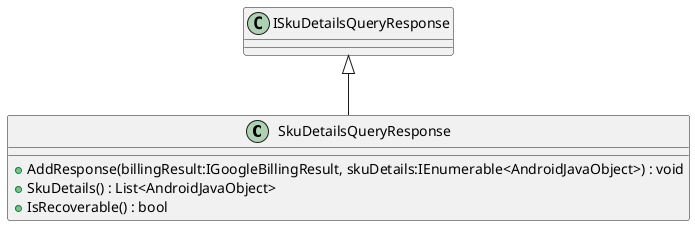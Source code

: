 @startuml
class SkuDetailsQueryResponse {
    + AddResponse(billingResult:IGoogleBillingResult, skuDetails:IEnumerable<AndroidJavaObject>) : void
    + SkuDetails() : List<AndroidJavaObject>
    + IsRecoverable() : bool
}
ISkuDetailsQueryResponse <|-- SkuDetailsQueryResponse
@enduml
